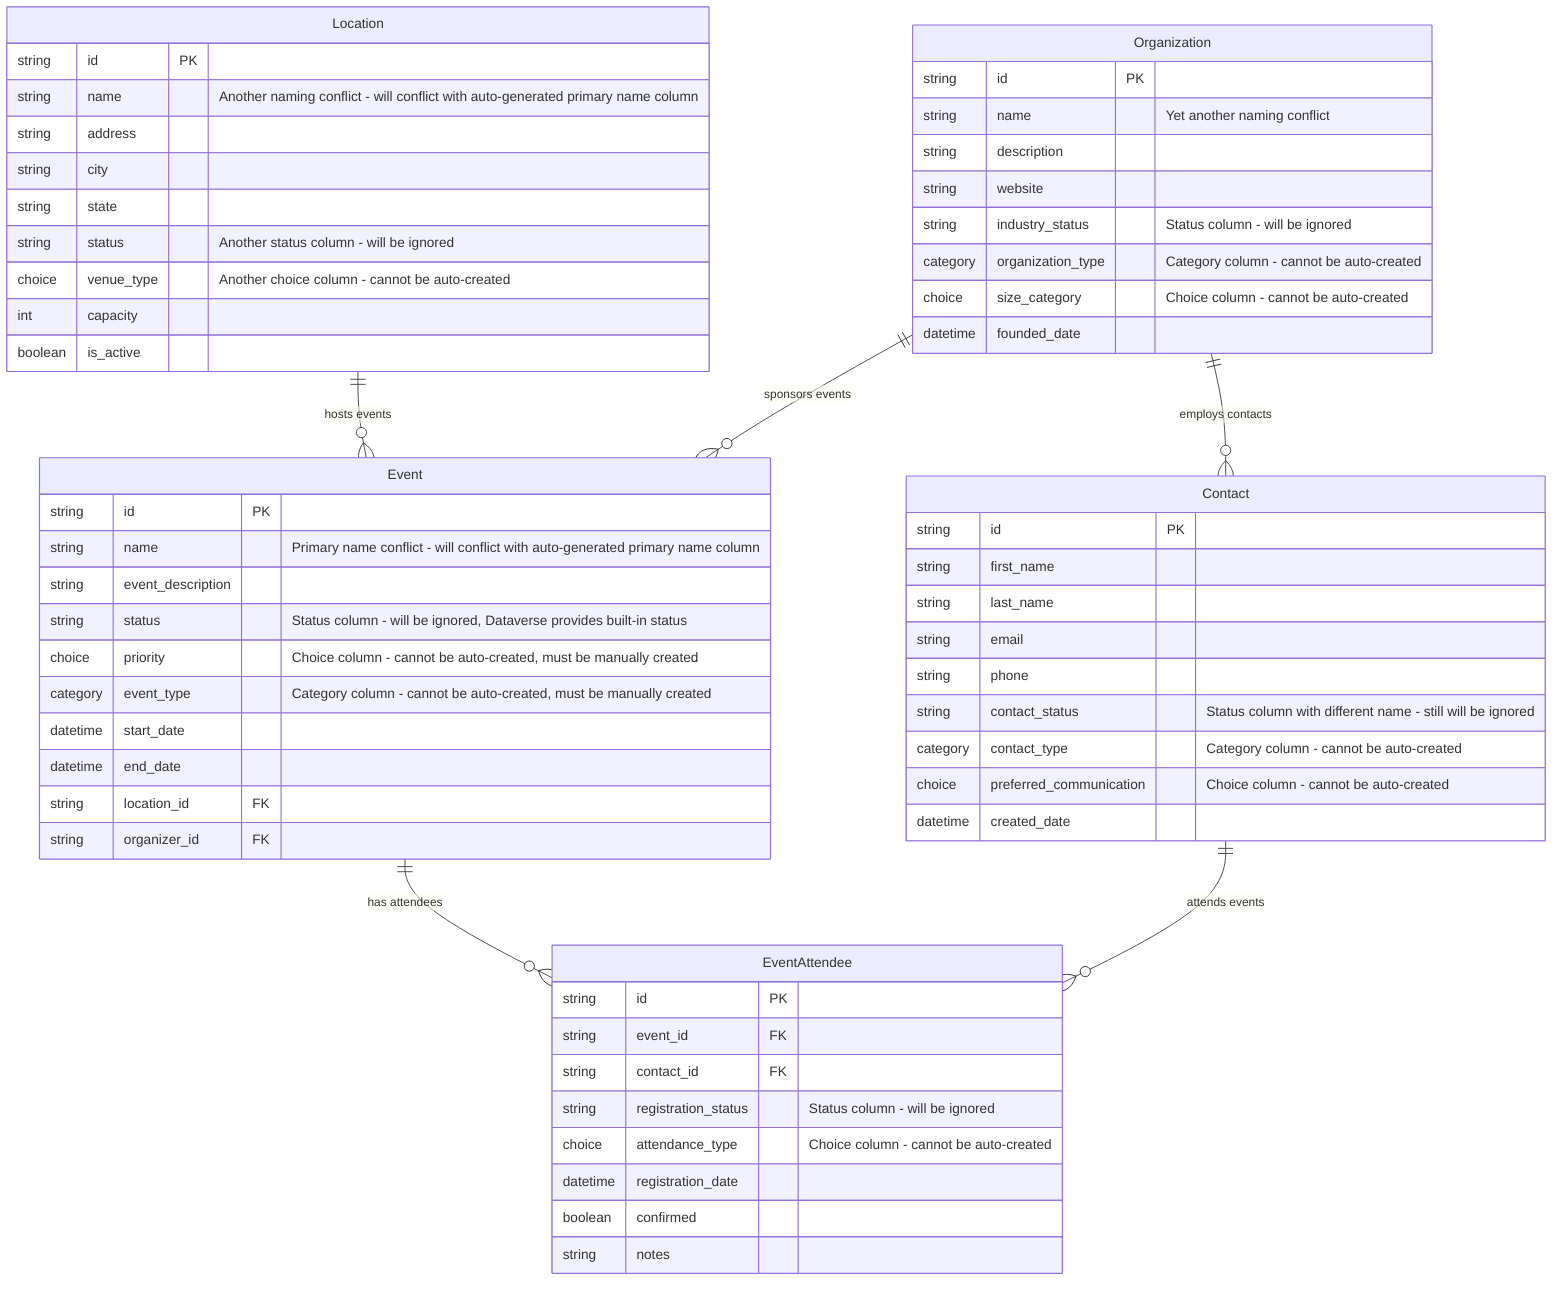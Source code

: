 erDiagram
    Event {
        string id PK
        string name "Primary name conflict - will conflict with auto-generated primary name column"
        string event_description
        string status "Status column - will be ignored, Dataverse provides built-in status"
        choice priority "Choice column - cannot be auto-created, must be manually created"
        category event_type "Category column - cannot be auto-created, must be manually created"
        datetime start_date
        datetime end_date
        string location_id FK
        string organizer_id FK
    }

    Location {
        string id PK
        string name "Another naming conflict - will conflict with auto-generated primary name column"
        string address
        string city
        string state
        string status "Another status column - will be ignored"
        choice venue_type "Another choice column - cannot be auto-created"
        int capacity
        boolean is_active
    }

    Contact {
        string id PK
        string first_name
        string last_name
        string email
        string phone
        string contact_status "Status column with different name - still will be ignored"
        category contact_type "Category column - cannot be auto-created"
        choice preferred_communication "Choice column - cannot be auto-created"
        datetime created_date
    }

    EventAttendee {
        string id PK
        string event_id FK
        string contact_id FK
        string registration_status "Status column - will be ignored"
        choice attendance_type "Choice column - cannot be auto-created"
        datetime registration_date
        boolean confirmed
        string notes
    }

    Organization {
        string id PK
        string name "Yet another naming conflict"
        string description
        string website
        string industry_status "Status column - will be ignored"
        category organization_type "Category column - cannot be auto-created"
        choice size_category "Choice column - cannot be auto-created"
        datetime founded_date
    }

    %% Relationships demonstrating FK connections
    Event ||--o{ EventAttendee : "has attendees"
    Contact ||--o{ EventAttendee : "attends events"
    Location ||--o{ Event : "hosts events"
    Organization ||--o{ Contact : "employs contacts"
    Organization ||--o{ Event : "sponsors events"